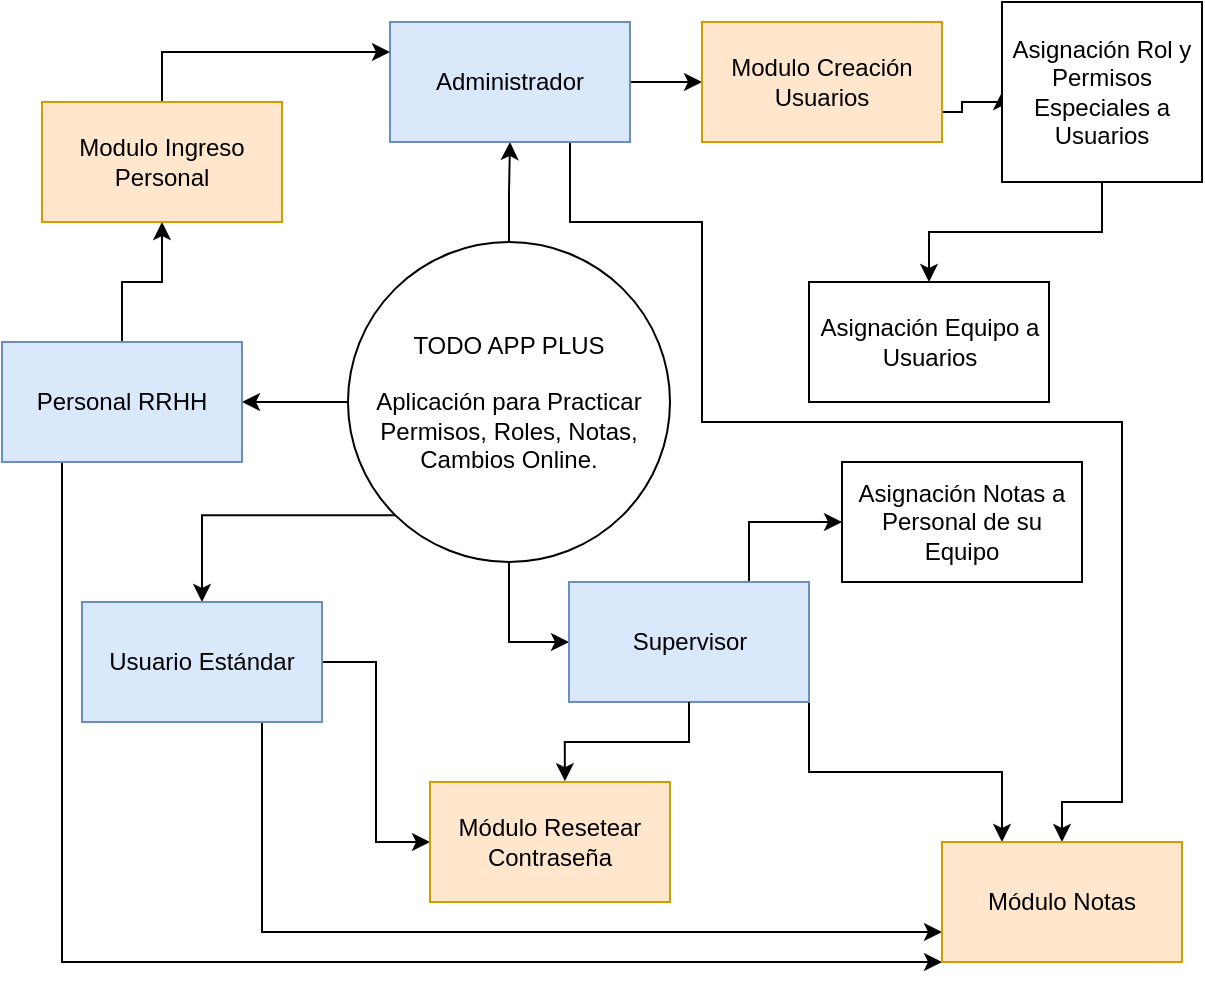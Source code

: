 <mxfile version="24.5.2" type="github" pages="3">
  <diagram id="s965LZBpbMZYc1rGL3O4" name="Idea General">
    <mxGraphModel dx="956" dy="535" grid="1" gridSize="10" guides="1" tooltips="1" connect="1" arrows="1" fold="1" page="1" pageScale="1" pageWidth="827" pageHeight="1169" math="0" shadow="0">
      <root>
        <mxCell id="0" />
        <mxCell id="1" parent="0" />
        <mxCell id="39D2p6SeBB2OhHmBmoVa-4" value="" style="edgeStyle=orthogonalEdgeStyle;rounded=0;orthogonalLoop=1;jettySize=auto;html=1;" edge="1" parent="1" source="39D2p6SeBB2OhHmBmoVa-1" target="39D2p6SeBB2OhHmBmoVa-3">
          <mxGeometry relative="1" as="geometry" />
        </mxCell>
        <mxCell id="39D2p6SeBB2OhHmBmoVa-6" value="" style="edgeStyle=orthogonalEdgeStyle;rounded=0;orthogonalLoop=1;jettySize=auto;html=1;" edge="1" parent="1" source="39D2p6SeBB2OhHmBmoVa-1" target="39D2p6SeBB2OhHmBmoVa-5">
          <mxGeometry relative="1" as="geometry" />
        </mxCell>
        <mxCell id="39D2p6SeBB2OhHmBmoVa-8" value="" style="edgeStyle=orthogonalEdgeStyle;rounded=0;orthogonalLoop=1;jettySize=auto;html=1;entryX=0;entryY=0.5;entryDx=0;entryDy=0;" edge="1" parent="1" source="39D2p6SeBB2OhHmBmoVa-1" target="39D2p6SeBB2OhHmBmoVa-7">
          <mxGeometry relative="1" as="geometry" />
        </mxCell>
        <mxCell id="39D2p6SeBB2OhHmBmoVa-10" value="" style="edgeStyle=orthogonalEdgeStyle;rounded=0;orthogonalLoop=1;jettySize=auto;html=1;exitX=0;exitY=1;exitDx=0;exitDy=0;" edge="1" parent="1" source="39D2p6SeBB2OhHmBmoVa-1" target="39D2p6SeBB2OhHmBmoVa-9">
          <mxGeometry relative="1" as="geometry" />
        </mxCell>
        <mxCell id="39D2p6SeBB2OhHmBmoVa-1" value="TODO APP PLUS&lt;div&gt;&lt;br&gt;&lt;div&gt;Aplicación para Practicar Permisos, Roles, Notas, Cambios Online.&lt;/div&gt;&lt;/div&gt;" style="ellipse;whiteSpace=wrap;html=1;" vertex="1" parent="1">
          <mxGeometry x="243" y="150" width="161" height="160" as="geometry" />
        </mxCell>
        <mxCell id="39D2p6SeBB2OhHmBmoVa-14" style="edgeStyle=orthogonalEdgeStyle;rounded=0;orthogonalLoop=1;jettySize=auto;html=1;exitX=0.5;exitY=0;exitDx=0;exitDy=0;entryX=0.5;entryY=1;entryDx=0;entryDy=0;" edge="1" parent="1" source="39D2p6SeBB2OhHmBmoVa-3" target="39D2p6SeBB2OhHmBmoVa-11">
          <mxGeometry relative="1" as="geometry" />
        </mxCell>
        <mxCell id="lc47qNNWt5qlsEdFQ2Nk-8" style="edgeStyle=orthogonalEdgeStyle;rounded=0;orthogonalLoop=1;jettySize=auto;html=1;exitX=0.25;exitY=1;exitDx=0;exitDy=0;entryX=0;entryY=1;entryDx=0;entryDy=0;" edge="1" parent="1" source="39D2p6SeBB2OhHmBmoVa-3" target="lc47qNNWt5qlsEdFQ2Nk-4">
          <mxGeometry relative="1" as="geometry">
            <Array as="points">
              <mxPoint x="100" y="510" />
            </Array>
          </mxGeometry>
        </mxCell>
        <mxCell id="39D2p6SeBB2OhHmBmoVa-3" value="Personal RRHH" style="whiteSpace=wrap;html=1;fillColor=#dae8fc;strokeColor=#6c8ebf;" vertex="1" parent="1">
          <mxGeometry x="70" y="200" width="120" height="60" as="geometry" />
        </mxCell>
        <mxCell id="39D2p6SeBB2OhHmBmoVa-16" style="edgeStyle=orthogonalEdgeStyle;rounded=0;orthogonalLoop=1;jettySize=auto;html=1;exitX=1;exitY=0.5;exitDx=0;exitDy=0;entryX=0;entryY=0.5;entryDx=0;entryDy=0;" edge="1" parent="1" source="39D2p6SeBB2OhHmBmoVa-5" target="39D2p6SeBB2OhHmBmoVa-12">
          <mxGeometry relative="1" as="geometry" />
        </mxCell>
        <mxCell id="lc47qNNWt5qlsEdFQ2Nk-5" style="edgeStyle=orthogonalEdgeStyle;rounded=0;orthogonalLoop=1;jettySize=auto;html=1;exitX=0.75;exitY=1;exitDx=0;exitDy=0;entryX=0.5;entryY=0;entryDx=0;entryDy=0;" edge="1" parent="1" source="39D2p6SeBB2OhHmBmoVa-5" target="lc47qNNWt5qlsEdFQ2Nk-4">
          <mxGeometry relative="1" as="geometry">
            <Array as="points">
              <mxPoint x="354" y="140" />
              <mxPoint x="420" y="140" />
              <mxPoint x="420" y="240" />
              <mxPoint x="630" y="240" />
              <mxPoint x="630" y="430" />
              <mxPoint x="600" y="430" />
            </Array>
          </mxGeometry>
        </mxCell>
        <mxCell id="39D2p6SeBB2OhHmBmoVa-5" value="Administrador" style="whiteSpace=wrap;html=1;fillColor=#dae8fc;strokeColor=#6c8ebf;" vertex="1" parent="1">
          <mxGeometry x="264" y="40" width="120" height="60" as="geometry" />
        </mxCell>
        <mxCell id="39D2p6SeBB2OhHmBmoVa-22" value="" style="edgeStyle=orthogonalEdgeStyle;rounded=0;orthogonalLoop=1;jettySize=auto;html=1;entryX=0;entryY=0.5;entryDx=0;entryDy=0;exitX=0.75;exitY=0;exitDx=0;exitDy=0;" edge="1" parent="1" source="39D2p6SeBB2OhHmBmoVa-7" target="39D2p6SeBB2OhHmBmoVa-21">
          <mxGeometry relative="1" as="geometry" />
        </mxCell>
        <mxCell id="lc47qNNWt5qlsEdFQ2Nk-6" style="edgeStyle=orthogonalEdgeStyle;rounded=0;orthogonalLoop=1;jettySize=auto;html=1;exitX=1;exitY=1;exitDx=0;exitDy=0;entryX=0.25;entryY=0;entryDx=0;entryDy=0;" edge="1" parent="1" source="39D2p6SeBB2OhHmBmoVa-7" target="lc47qNNWt5qlsEdFQ2Nk-4">
          <mxGeometry relative="1" as="geometry" />
        </mxCell>
        <mxCell id="39D2p6SeBB2OhHmBmoVa-7" value="Supervisor" style="whiteSpace=wrap;html=1;fillColor=#dae8fc;strokeColor=#6c8ebf;" vertex="1" parent="1">
          <mxGeometry x="353.5" y="320" width="120" height="60" as="geometry" />
        </mxCell>
        <mxCell id="39D2p6SeBB2OhHmBmoVa-24" style="edgeStyle=orthogonalEdgeStyle;rounded=0;orthogonalLoop=1;jettySize=auto;html=1;exitX=1;exitY=0.5;exitDx=0;exitDy=0;entryX=0;entryY=0.5;entryDx=0;entryDy=0;" edge="1" parent="1" source="39D2p6SeBB2OhHmBmoVa-9" target="39D2p6SeBB2OhHmBmoVa-18">
          <mxGeometry relative="1" as="geometry" />
        </mxCell>
        <mxCell id="lc47qNNWt5qlsEdFQ2Nk-7" style="edgeStyle=orthogonalEdgeStyle;rounded=0;orthogonalLoop=1;jettySize=auto;html=1;exitX=0.75;exitY=1;exitDx=0;exitDy=0;entryX=0;entryY=0.75;entryDx=0;entryDy=0;" edge="1" parent="1" source="39D2p6SeBB2OhHmBmoVa-9" target="lc47qNNWt5qlsEdFQ2Nk-4">
          <mxGeometry relative="1" as="geometry" />
        </mxCell>
        <mxCell id="39D2p6SeBB2OhHmBmoVa-9" value="Usuario Estándar" style="whiteSpace=wrap;html=1;fillColor=#dae8fc;strokeColor=#6c8ebf;" vertex="1" parent="1">
          <mxGeometry x="110" y="330" width="120" height="60" as="geometry" />
        </mxCell>
        <mxCell id="39D2p6SeBB2OhHmBmoVa-15" style="edgeStyle=orthogonalEdgeStyle;rounded=0;orthogonalLoop=1;jettySize=auto;html=1;exitX=0.5;exitY=0;exitDx=0;exitDy=0;entryX=0;entryY=0.25;entryDx=0;entryDy=0;" edge="1" parent="1" source="39D2p6SeBB2OhHmBmoVa-11" target="39D2p6SeBB2OhHmBmoVa-5">
          <mxGeometry relative="1" as="geometry" />
        </mxCell>
        <mxCell id="39D2p6SeBB2OhHmBmoVa-11" value="Modulo Ingreso Personal" style="rounded=0;whiteSpace=wrap;html=1;fillColor=#ffe6cc;strokeColor=#d79b00;" vertex="1" parent="1">
          <mxGeometry x="90" y="80" width="120" height="60" as="geometry" />
        </mxCell>
        <mxCell id="39D2p6SeBB2OhHmBmoVa-17" style="edgeStyle=orthogonalEdgeStyle;rounded=0;orthogonalLoop=1;jettySize=auto;html=1;exitX=1;exitY=0.75;exitDx=0;exitDy=0;entryX=0;entryY=0.5;entryDx=0;entryDy=0;" edge="1" parent="1" source="39D2p6SeBB2OhHmBmoVa-12" target="39D2p6SeBB2OhHmBmoVa-13">
          <mxGeometry relative="1" as="geometry">
            <Array as="points">
              <mxPoint x="550" y="85" />
              <mxPoint x="550" y="80" />
            </Array>
          </mxGeometry>
        </mxCell>
        <mxCell id="39D2p6SeBB2OhHmBmoVa-12" value="Modulo Creación Usuarios" style="rounded=0;whiteSpace=wrap;html=1;fillColor=#ffe6cc;strokeColor=#d79b00;" vertex="1" parent="1">
          <mxGeometry x="420" y="40" width="120" height="60" as="geometry" />
        </mxCell>
        <mxCell id="39D2p6SeBB2OhHmBmoVa-20" value="" style="edgeStyle=orthogonalEdgeStyle;rounded=0;orthogonalLoop=1;jettySize=auto;html=1;" edge="1" parent="1" source="39D2p6SeBB2OhHmBmoVa-13" target="39D2p6SeBB2OhHmBmoVa-19">
          <mxGeometry relative="1" as="geometry" />
        </mxCell>
        <mxCell id="39D2p6SeBB2OhHmBmoVa-13" value="Asignación Rol y Permisos Especiales a Usuarios" style="rounded=0;whiteSpace=wrap;html=1;" vertex="1" parent="1">
          <mxGeometry x="570" y="30" width="100" height="90" as="geometry" />
        </mxCell>
        <mxCell id="39D2p6SeBB2OhHmBmoVa-18" value="Módulo Resetear Contraseña" style="rounded=0;whiteSpace=wrap;html=1;fillColor=#ffe6cc;strokeColor=#d79b00;" vertex="1" parent="1">
          <mxGeometry x="284" y="420" width="120" height="60" as="geometry" />
        </mxCell>
        <mxCell id="39D2p6SeBB2OhHmBmoVa-19" value="Asignación Equipo a Usuarios" style="rounded=0;whiteSpace=wrap;html=1;" vertex="1" parent="1">
          <mxGeometry x="473.5" y="170" width="120" height="60" as="geometry" />
        </mxCell>
        <mxCell id="39D2p6SeBB2OhHmBmoVa-21" value="Asignación Notas a Personal de su Equipo" style="whiteSpace=wrap;html=1;" vertex="1" parent="1">
          <mxGeometry x="490" y="260" width="120" height="60" as="geometry" />
        </mxCell>
        <mxCell id="39D2p6SeBB2OhHmBmoVa-23" style="edgeStyle=orthogonalEdgeStyle;rounded=0;orthogonalLoop=1;jettySize=auto;html=1;exitX=0.5;exitY=1;exitDx=0;exitDy=0;entryX=0.562;entryY=-0.007;entryDx=0;entryDy=0;entryPerimeter=0;" edge="1" parent="1" source="39D2p6SeBB2OhHmBmoVa-7" target="39D2p6SeBB2OhHmBmoVa-18">
          <mxGeometry relative="1" as="geometry" />
        </mxCell>
        <mxCell id="lc47qNNWt5qlsEdFQ2Nk-4" value="Módulo Notas" style="rounded=0;whiteSpace=wrap;html=1;fillColor=#ffe6cc;strokeColor=#d79b00;" vertex="1" parent="1">
          <mxGeometry x="540" y="450" width="120" height="60" as="geometry" />
        </mxCell>
      </root>
    </mxGraphModel>
  </diagram>
  <diagram id="S6_nV-Bq8FW5qWXBEmcx" name="SubSistemas">
    <mxGraphModel dx="956" dy="535" grid="1" gridSize="10" guides="1" tooltips="1" connect="1" arrows="1" fold="1" page="1" pageScale="1" pageWidth="827" pageHeight="1169" math="0" shadow="0">
      <root>
        <mxCell id="0" />
        <mxCell id="1" parent="0" />
      </root>
    </mxGraphModel>
  </diagram>
  <diagram name="Accesos Usuarios" id="HK_hRzkJzCr3H_7PqZH8">
    <mxGraphModel dx="956" dy="535" grid="1" gridSize="10" guides="1" tooltips="1" connect="1" arrows="1" fold="1" page="1" pageScale="1" pageWidth="827" pageHeight="1169" math="0" shadow="0">
      <root>
        <mxCell id="0" />
        <mxCell id="1" parent="0" />
        <mxCell id="8RdS8d504PIiQYttvpsd-12" style="edgeStyle=orthogonalEdgeStyle;rounded=0;orthogonalLoop=1;jettySize=auto;html=1;exitX=0.5;exitY=0.5;exitDx=0;exitDy=0;exitPerimeter=0;entryX=0;entryY=0.5;entryDx=0;entryDy=0;fillColor=#b1ddf0;strokeColor=#10739e;" parent="1" source="8RdS8d504PIiQYttvpsd-1" target="8RdS8d504PIiQYttvpsd-8" edge="1">
          <mxGeometry relative="1" as="geometry">
            <Array as="points">
              <mxPoint x="315" y="150" />
              <mxPoint x="30" y="150" />
              <mxPoint x="30" y="253" />
            </Array>
          </mxGeometry>
        </mxCell>
        <mxCell id="8RdS8d504PIiQYttvpsd-13" style="edgeStyle=orthogonalEdgeStyle;rounded=0;orthogonalLoop=1;jettySize=auto;html=1;exitX=0.5;exitY=0.5;exitDx=0;exitDy=0;exitPerimeter=0;fillColor=#b1ddf0;strokeColor=#10739e;" parent="1" source="8RdS8d504PIiQYttvpsd-1" target="8RdS8d504PIiQYttvpsd-9" edge="1">
          <mxGeometry relative="1" as="geometry">
            <Array as="points">
              <mxPoint x="315" y="150" />
              <mxPoint x="30" y="150" />
              <mxPoint x="30" y="270" />
            </Array>
          </mxGeometry>
        </mxCell>
        <mxCell id="8RdS8d504PIiQYttvpsd-14" style="edgeStyle=orthogonalEdgeStyle;rounded=0;orthogonalLoop=1;jettySize=auto;html=1;exitX=0.5;exitY=0.5;exitDx=0;exitDy=0;exitPerimeter=0;entryX=0;entryY=0.5;entryDx=0;entryDy=0;fillColor=#b1ddf0;strokeColor=#10739e;" parent="1" source="8RdS8d504PIiQYttvpsd-1" target="8RdS8d504PIiQYttvpsd-10" edge="1">
          <mxGeometry relative="1" as="geometry">
            <Array as="points">
              <mxPoint x="315" y="150" />
              <mxPoint x="30" y="150" />
              <mxPoint x="30" y="373" />
            </Array>
          </mxGeometry>
        </mxCell>
        <mxCell id="8RdS8d504PIiQYttvpsd-15" style="edgeStyle=orthogonalEdgeStyle;rounded=0;orthogonalLoop=1;jettySize=auto;html=1;exitX=0.5;exitY=0.5;exitDx=0;exitDy=0;exitPerimeter=0;fillColor=#b1ddf0;strokeColor=#10739e;entryX=0;entryY=0.5;entryDx=0;entryDy=0;" parent="1" source="8RdS8d504PIiQYttvpsd-1" target="8RdS8d504PIiQYttvpsd-11" edge="1">
          <mxGeometry relative="1" as="geometry">
            <Array as="points">
              <mxPoint x="315" y="150" />
              <mxPoint x="30" y="150" />
              <mxPoint x="30" y="403" />
            </Array>
          </mxGeometry>
        </mxCell>
        <mxCell id="behr8fd_5uEWThHNxqmk-12" style="edgeStyle=orthogonalEdgeStyle;rounded=0;orthogonalLoop=1;jettySize=auto;html=1;exitX=1;exitY=0.333;exitDx=0;exitDy=0;exitPerimeter=0;entryX=0;entryY=0.5;entryDx=0;entryDy=0;fillColor=#1ba1e2;strokeColor=#006EAF;" parent="1" source="8RdS8d504PIiQYttvpsd-1" target="8RdS8d504PIiQYttvpsd-29" edge="1">
          <mxGeometry relative="1" as="geometry">
            <Array as="points">
              <mxPoint x="340" y="60" />
              <mxPoint x="340" y="253" />
            </Array>
          </mxGeometry>
        </mxCell>
        <mxCell id="behr8fd_5uEWThHNxqmk-13" style="edgeStyle=orthogonalEdgeStyle;rounded=0;orthogonalLoop=1;jettySize=auto;html=1;exitX=1;exitY=0.333;exitDx=0;exitDy=0;exitPerimeter=0;entryX=0;entryY=0.5;entryDx=0;entryDy=0;fillColor=#1ba1e2;strokeColor=#006EAF;" parent="1" source="8RdS8d504PIiQYttvpsd-1" target="8RdS8d504PIiQYttvpsd-30" edge="1">
          <mxGeometry relative="1" as="geometry">
            <Array as="points">
              <mxPoint x="340" y="60" />
              <mxPoint x="340" y="343" />
            </Array>
          </mxGeometry>
        </mxCell>
        <mxCell id="behr8fd_5uEWThHNxqmk-14" style="edgeStyle=orthogonalEdgeStyle;rounded=0;orthogonalLoop=1;jettySize=auto;html=1;exitX=1;exitY=0.333;exitDx=0;exitDy=0;exitPerimeter=0;entryX=0;entryY=0.5;entryDx=0;entryDy=0;fillColor=#1ba1e2;strokeColor=#006EAF;" parent="1" source="8RdS8d504PIiQYttvpsd-1" target="behr8fd_5uEWThHNxqmk-5" edge="1">
          <mxGeometry relative="1" as="geometry">
            <Array as="points">
              <mxPoint x="340" y="60" />
              <mxPoint x="340" y="463" />
            </Array>
          </mxGeometry>
        </mxCell>
        <mxCell id="behr8fd_5uEWThHNxqmk-17" style="edgeStyle=orthogonalEdgeStyle;rounded=0;orthogonalLoop=1;jettySize=auto;html=1;exitX=1;exitY=0.333;exitDx=0;exitDy=0;exitPerimeter=0;entryX=0;entryY=0.5;entryDx=0;entryDy=0;fillColor=#1ba1e2;strokeColor=#006EAF;" parent="1" source="8RdS8d504PIiQYttvpsd-1" target="behr8fd_5uEWThHNxqmk-8" edge="1">
          <mxGeometry relative="1" as="geometry">
            <Array as="points">
              <mxPoint x="340" y="60" />
              <mxPoint x="340" y="553" />
            </Array>
          </mxGeometry>
        </mxCell>
        <mxCell id="8RdS8d504PIiQYttvpsd-1" value="Admin" style="shape=umlActor;verticalLabelPosition=bottom;verticalAlign=top;html=1;outlineConnect=0;fillColor=#b1ddf0;strokeColor=#10739e;" parent="1" vertex="1">
          <mxGeometry x="300" y="40" width="30" height="60" as="geometry" />
        </mxCell>
        <mxCell id="8RdS8d504PIiQYttvpsd-20" style="edgeStyle=orthogonalEdgeStyle;rounded=0;orthogonalLoop=1;jettySize=auto;html=1;exitX=0.5;exitY=0.5;exitDx=0;exitDy=0;exitPerimeter=0;entryX=1;entryY=0.5;entryDx=0;entryDy=0;fillColor=#fad9d5;strokeColor=#ae4132;" parent="1" source="8RdS8d504PIiQYttvpsd-3" target="8RdS8d504PIiQYttvpsd-17" edge="1">
          <mxGeometry relative="1" as="geometry">
            <Array as="points">
              <mxPoint x="480" y="130" />
              <mxPoint x="320" y="130" />
              <mxPoint x="320" y="343" />
            </Array>
          </mxGeometry>
        </mxCell>
        <mxCell id="8RdS8d504PIiQYttvpsd-21" style="edgeStyle=orthogonalEdgeStyle;rounded=0;orthogonalLoop=1;jettySize=auto;html=1;exitX=0.5;exitY=0.5;exitDx=0;exitDy=0;exitPerimeter=0;fillColor=#fad9d5;strokeColor=#ae4132;entryX=0.501;entryY=0.931;entryDx=0;entryDy=0;entryPerimeter=0;" parent="1" source="8RdS8d504PIiQYttvpsd-3" target="8RdS8d504PIiQYttvpsd-19" edge="1">
          <mxGeometry relative="1" as="geometry">
            <Array as="points">
              <mxPoint x="480" y="130" />
              <mxPoint x="320" y="130" />
              <mxPoint x="320" y="490" />
              <mxPoint x="163" y="490" />
            </Array>
            <mxPoint x="160" y="480" as="targetPoint" />
          </mxGeometry>
        </mxCell>
        <mxCell id="behr8fd_5uEWThHNxqmk-19" style="edgeStyle=orthogonalEdgeStyle;rounded=0;orthogonalLoop=1;jettySize=auto;html=1;exitX=1;exitY=0.333;exitDx=0;exitDy=0;exitPerimeter=0;fillColor=#f8cecc;strokeColor=#b85450;entryX=1.005;entryY=0.767;entryDx=0;entryDy=0;entryPerimeter=0;" parent="1" target="8RdS8d504PIiQYttvpsd-30" edge="1">
          <mxGeometry relative="1" as="geometry">
            <mxPoint x="490" y="60" as="sourcePoint" />
            <mxPoint x="590" y="323" as="targetPoint" />
            <Array as="points">
              <mxPoint x="515" y="60" />
              <mxPoint x="515" y="150" />
              <mxPoint x="615" y="150" />
              <mxPoint x="615" y="350" />
            </Array>
          </mxGeometry>
        </mxCell>
        <mxCell id="behr8fd_5uEWThHNxqmk-23" style="edgeStyle=orthogonalEdgeStyle;rounded=0;orthogonalLoop=1;jettySize=auto;html=1;exitX=1;exitY=0.333;exitDx=0;exitDy=0;exitPerimeter=0;entryX=1;entryY=0.5;entryDx=0;entryDy=0;fillColor=#f8cecc;gradientColor=#ea6b66;strokeColor=#b85450;" parent="1" source="8RdS8d504PIiQYttvpsd-3" target="behr8fd_5uEWThHNxqmk-7" edge="1">
          <mxGeometry relative="1" as="geometry">
            <Array as="points">
              <mxPoint x="520" y="60" />
              <mxPoint x="520" y="150" />
              <mxPoint x="620" y="150" />
              <mxPoint x="620" y="523" />
            </Array>
          </mxGeometry>
        </mxCell>
        <mxCell id="behr8fd_5uEWThHNxqmk-24" style="edgeStyle=orthogonalEdgeStyle;rounded=0;orthogonalLoop=1;jettySize=auto;html=1;exitX=1;exitY=0.333;exitDx=0;exitDy=0;exitPerimeter=0;entryX=1;entryY=0.5;entryDx=0;entryDy=0;fillColor=#f8cecc;gradientColor=#ea6b66;strokeColor=#b85450;" parent="1" source="8RdS8d504PIiQYttvpsd-3" target="behr8fd_5uEWThHNxqmk-8" edge="1">
          <mxGeometry relative="1" as="geometry">
            <Array as="points">
              <mxPoint x="520" y="60" />
              <mxPoint x="520" y="150" />
              <mxPoint x="620" y="150" />
              <mxPoint x="620" y="553" />
            </Array>
          </mxGeometry>
        </mxCell>
        <mxCell id="8RdS8d504PIiQYttvpsd-3" value="Supervisor" style="shape=umlActor;verticalLabelPosition=bottom;verticalAlign=top;html=1;outlineConnect=0;fillColor=#fad9d5;strokeColor=#ae4132;" parent="1" vertex="1">
          <mxGeometry x="465" y="40" width="30" height="60" as="geometry" />
        </mxCell>
        <mxCell id="8RdS8d504PIiQYttvpsd-24" style="edgeStyle=orthogonalEdgeStyle;rounded=0;orthogonalLoop=1;jettySize=auto;html=1;exitX=0.5;exitY=0.5;exitDx=0;exitDy=0;exitPerimeter=0;fillColor=#d0cee2;strokeColor=#56517e;" parent="1" source="8RdS8d504PIiQYttvpsd-4" target="8RdS8d504PIiQYttvpsd-17" edge="1">
          <mxGeometry relative="1" as="geometry">
            <Array as="points">
              <mxPoint x="625" y="140" />
              <mxPoint x="330" y="140" />
              <mxPoint x="330" y="330" />
            </Array>
          </mxGeometry>
        </mxCell>
        <mxCell id="8RdS8d504PIiQYttvpsd-25" style="edgeStyle=orthogonalEdgeStyle;rounded=0;orthogonalLoop=1;jettySize=auto;html=1;exitX=0.5;exitY=0.5;exitDx=0;exitDy=0;exitPerimeter=0;entryX=1;entryY=0.5;entryDx=0;entryDy=0;fillColor=#d0cee2;strokeColor=#56517e;" parent="1" source="8RdS8d504PIiQYttvpsd-4" target="8RdS8d504PIiQYttvpsd-19" edge="1">
          <mxGeometry relative="1" as="geometry">
            <Array as="points">
              <mxPoint x="625" y="140" />
              <mxPoint x="330" y="140" />
              <mxPoint x="330" y="463" />
            </Array>
          </mxGeometry>
        </mxCell>
        <mxCell id="behr8fd_5uEWThHNxqmk-25" style="edgeStyle=orthogonalEdgeStyle;rounded=0;orthogonalLoop=1;jettySize=auto;html=1;exitX=0;exitY=0.333;exitDx=0;exitDy=0;exitPerimeter=0;entryX=1;entryY=0.5;entryDx=0;entryDy=0;fillColor=#d0cee2;strokeColor=#56517e;" parent="1" source="8RdS8d504PIiQYttvpsd-4" target="behr8fd_5uEWThHNxqmk-1" edge="1">
          <mxGeometry relative="1" as="geometry">
            <Array as="points">
              <mxPoint x="580" y="60" />
              <mxPoint x="580" y="170" />
              <mxPoint x="630" y="170" />
              <mxPoint x="630" y="313" />
            </Array>
          </mxGeometry>
        </mxCell>
        <mxCell id="behr8fd_5uEWThHNxqmk-26" style="edgeStyle=orthogonalEdgeStyle;rounded=0;orthogonalLoop=1;jettySize=auto;html=1;exitX=0;exitY=0.333;exitDx=0;exitDy=0;exitPerimeter=0;entryX=1;entryY=0.5;entryDx=0;entryDy=0;fillColor=#d0cee2;strokeColor=#56517e;" parent="1" source="8RdS8d504PIiQYttvpsd-4" target="behr8fd_5uEWThHNxqmk-3" edge="1">
          <mxGeometry relative="1" as="geometry">
            <Array as="points">
              <mxPoint x="580" y="60" />
              <mxPoint x="580" y="170" />
              <mxPoint x="630" y="170" />
              <mxPoint x="630" y="403" />
            </Array>
          </mxGeometry>
        </mxCell>
        <mxCell id="behr8fd_5uEWThHNxqmk-28" style="edgeStyle=orthogonalEdgeStyle;rounded=0;orthogonalLoop=1;jettySize=auto;html=1;exitX=0;exitY=0.333;exitDx=0;exitDy=0;exitPerimeter=0;entryX=1;entryY=0.5;entryDx=0;entryDy=0;fillColor=#d0cee2;strokeColor=#56517e;" parent="1" source="8RdS8d504PIiQYttvpsd-4" target="behr8fd_5uEWThHNxqmk-9" edge="1">
          <mxGeometry relative="1" as="geometry">
            <Array as="points">
              <mxPoint x="580" y="60" />
              <mxPoint x="580" y="170" />
              <mxPoint x="630" y="170" />
              <mxPoint x="630" y="613" />
            </Array>
          </mxGeometry>
        </mxCell>
        <mxCell id="8RdS8d504PIiQYttvpsd-4" value="Colaborador" style="shape=umlActor;verticalLabelPosition=bottom;verticalAlign=top;html=1;outlineConnect=0;fillColor=#d0cee2;strokeColor=#56517e;" parent="1" vertex="1">
          <mxGeometry x="610" y="40" width="30" height="60" as="geometry" />
        </mxCell>
        <mxCell id="8RdS8d504PIiQYttvpsd-5" value="Usuarios" style="swimlane;" parent="1" vertex="1">
          <mxGeometry x="40" y="180" width="260" height="330" as="geometry" />
        </mxCell>
        <mxCell id="8RdS8d504PIiQYttvpsd-8" value="Crear Usuarios" style="text;strokeColor=#d6b656;fillColor=#fff2cc;align=left;verticalAlign=top;spacingLeft=4;spacingRight=4;overflow=hidden;rotatable=0;points=[[0,0.5],[1,0.5]];portConstraint=eastwest;whiteSpace=wrap;html=1;" parent="8RdS8d504PIiQYttvpsd-5" vertex="1">
          <mxGeometry x="10" y="60" width="205" height="26" as="geometry" />
        </mxCell>
        <mxCell id="8RdS8d504PIiQYttvpsd-9" value="Modificar Datos Usuario" style="text;align=left;verticalAlign=top;spacingLeft=4;spacingRight=4;overflow=hidden;rotatable=0;points=[[0,0.5],[1,0.5]];portConstraint=eastwest;whiteSpace=wrap;html=1;fillColor=#fff2cc;strokeColor=#d6b656;" parent="8RdS8d504PIiQYttvpsd-5" vertex="1">
          <mxGeometry x="10" y="90" width="205" height="26" as="geometry" />
        </mxCell>
        <mxCell id="8RdS8d504PIiQYttvpsd-10" value="Eliminar Usuarios" style="text;strokeColor=#d79b00;fillColor=#ffe6cc;align=left;verticalAlign=top;spacingLeft=4;spacingRight=4;overflow=hidden;rotatable=0;points=[[0,0.5],[1,0.5]];portConstraint=eastwest;whiteSpace=wrap;html=1;" parent="8RdS8d504PIiQYttvpsd-5" vertex="1">
          <mxGeometry x="10" y="180" width="205" height="26" as="geometry" />
        </mxCell>
        <mxCell id="8RdS8d504PIiQYttvpsd-11" value="Listar Usuarios" style="text;strokeColor=#d79b00;fillColor=#ffe6cc;align=left;verticalAlign=top;spacingLeft=4;spacingRight=4;overflow=hidden;rotatable=0;points=[[0,0.5],[1,0.5]];portConstraint=eastwest;whiteSpace=wrap;html=1;" parent="8RdS8d504PIiQYttvpsd-5" vertex="1">
          <mxGeometry x="10" y="210" width="205" height="26" as="geometry" />
        </mxCell>
        <mxCell id="8RdS8d504PIiQYttvpsd-16" value="Todos los Usuarios" style="text;strokeColor=#666666;fillColor=#f5f5f5;align=left;verticalAlign=top;spacingLeft=4;spacingRight=4;overflow=hidden;rotatable=0;points=[[0,0.5],[1,0.5]];portConstraint=eastwest;whiteSpace=wrap;html=1;fontColor=#333333;" parent="8RdS8d504PIiQYttvpsd-5" vertex="1">
          <mxGeometry x="20" y="120" width="205" height="26" as="geometry" />
        </mxCell>
        <mxCell id="8RdS8d504PIiQYttvpsd-17" value="Usuario propio" style="text;strokeColor=#666666;fillColor=#f5f5f5;align=left;verticalAlign=top;spacingLeft=4;spacingRight=4;overflow=hidden;rotatable=0;points=[[0,0.5],[1,0.5]];portConstraint=eastwest;whiteSpace=wrap;html=1;fontColor=#333333;" parent="8RdS8d504PIiQYttvpsd-5" vertex="1">
          <mxGeometry x="20" y="150" width="205" height="26" as="geometry" />
        </mxCell>
        <mxCell id="8RdS8d504PIiQYttvpsd-18" value="Todos los Usuarios" style="text;strokeColor=#666666;fillColor=#f5f5f5;align=left;verticalAlign=top;spacingLeft=4;spacingRight=4;overflow=hidden;rotatable=0;points=[[0,0.5],[1,0.5]];portConstraint=eastwest;whiteSpace=wrap;html=1;fontColor=#333333;" parent="8RdS8d504PIiQYttvpsd-5" vertex="1">
          <mxGeometry x="20" y="240" width="205" height="26" as="geometry" />
        </mxCell>
        <mxCell id="8RdS8d504PIiQYttvpsd-19" value="Usuario propio" style="text;strokeColor=#666666;fillColor=#f5f5f5;align=left;verticalAlign=top;spacingLeft=4;spacingRight=4;overflow=hidden;rotatable=0;points=[[0,0.5],[1,0.5]];portConstraint=eastwest;whiteSpace=wrap;html=1;fontColor=#333333;" parent="8RdS8d504PIiQYttvpsd-5" vertex="1">
          <mxGeometry x="20" y="270" width="205" height="26" as="geometry" />
        </mxCell>
        <mxCell id="8RdS8d504PIiQYttvpsd-6" value="Notas" style="swimlane;" parent="1" vertex="1">
          <mxGeometry x="350" y="180" width="260" height="480" as="geometry">
            <mxRectangle x="350" y="160" width="70" height="30" as="alternateBounds" />
          </mxGeometry>
        </mxCell>
        <mxCell id="8RdS8d504PIiQYttvpsd-29" value="Crear Notas" style="text;strokeColor=#d6b656;fillColor=#fff2cc;align=left;verticalAlign=top;spacingLeft=4;spacingRight=4;overflow=hidden;rotatable=0;points=[[0,0.5],[1,0.5]];portConstraint=eastwest;whiteSpace=wrap;html=1;" parent="8RdS8d504PIiQYttvpsd-6" vertex="1">
          <mxGeometry x="20" y="60" width="205" height="26" as="geometry" />
        </mxCell>
        <mxCell id="8RdS8d504PIiQYttvpsd-30" value="Modificar Notas" style="text;strokeColor=#d6b656;fillColor=#fff2cc;align=left;verticalAlign=top;spacingLeft=4;spacingRight=4;overflow=hidden;rotatable=0;points=[[0,0.5],[1,0.5]];portConstraint=eastwest;whiteSpace=wrap;html=1;" parent="8RdS8d504PIiQYttvpsd-6" vertex="1">
          <mxGeometry x="20" y="150" width="205" height="26" as="geometry" />
        </mxCell>
        <mxCell id="8RdS8d504PIiQYttvpsd-31" value="Para otros Usuarios" style="text;strokeColor=#666666;fillColor=#f5f5f5;align=left;verticalAlign=top;spacingLeft=4;spacingRight=4;overflow=hidden;rotatable=0;points=[[0,0.5],[1,0.5]];portConstraint=eastwest;whiteSpace=wrap;html=1;fontColor=#333333;" parent="8RdS8d504PIiQYttvpsd-6" vertex="1">
          <mxGeometry x="32.5" y="90" width="205" height="26" as="geometry" />
        </mxCell>
        <mxCell id="behr8fd_5uEWThHNxqmk-1" value="Para Usuario propio" style="text;strokeColor=#666666;fillColor=#f5f5f5;align=left;verticalAlign=top;spacingLeft=4;spacingRight=4;overflow=hidden;rotatable=0;points=[[0,0.5],[1,0.5]];portConstraint=eastwest;whiteSpace=wrap;html=1;fontColor=#333333;" parent="8RdS8d504PIiQYttvpsd-6" vertex="1">
          <mxGeometry x="32.5" y="120" width="205" height="26" as="geometry" />
        </mxCell>
        <mxCell id="behr8fd_5uEWThHNxqmk-2" value="Otros Usuarios" style="text;strokeColor=#666666;fillColor=#f5f5f5;align=left;verticalAlign=top;spacingLeft=4;spacingRight=4;overflow=hidden;rotatable=0;points=[[0,0.5],[1,0.5]];portConstraint=eastwest;whiteSpace=wrap;html=1;fontColor=#333333;" parent="8RdS8d504PIiQYttvpsd-6" vertex="1">
          <mxGeometry x="32.5" y="180" width="205" height="26" as="geometry" />
        </mxCell>
        <mxCell id="behr8fd_5uEWThHNxqmk-3" value="Usuario propio" style="text;strokeColor=#666666;fillColor=#f5f5f5;align=left;verticalAlign=top;spacingLeft=4;spacingRight=4;overflow=hidden;rotatable=0;points=[[0,0.5],[1,0.5]];portConstraint=eastwest;whiteSpace=wrap;html=1;fontColor=#333333;" parent="8RdS8d504PIiQYttvpsd-6" vertex="1">
          <mxGeometry x="32.5" y="210" width="205" height="26" as="geometry" />
        </mxCell>
        <mxCell id="behr8fd_5uEWThHNxqmk-5" value="Eliminar Notas" style="text;strokeColor=#d6b656;fillColor=#fff2cc;align=left;verticalAlign=top;spacingLeft=4;spacingRight=4;overflow=hidden;rotatable=0;points=[[0,0.5],[1,0.5]];portConstraint=eastwest;whiteSpace=wrap;html=1;" parent="8RdS8d504PIiQYttvpsd-6" vertex="1">
          <mxGeometry x="21.25" y="270" width="205" height="26" as="geometry" />
        </mxCell>
        <mxCell id="behr8fd_5uEWThHNxqmk-6" value="Otros Usuarios" style="text;strokeColor=#666666;fillColor=#f5f5f5;align=left;verticalAlign=top;spacingLeft=4;spacingRight=4;overflow=hidden;rotatable=0;points=[[0,0.5],[1,0.5]];portConstraint=eastwest;whiteSpace=wrap;html=1;fontColor=#333333;" parent="8RdS8d504PIiQYttvpsd-6" vertex="1">
          <mxGeometry x="33.75" y="300" width="205" height="26" as="geometry" />
        </mxCell>
        <mxCell id="behr8fd_5uEWThHNxqmk-7" value="Usuario propio" style="text;strokeColor=#666666;fillColor=#f5f5f5;align=left;verticalAlign=top;spacingLeft=4;spacingRight=4;overflow=hidden;rotatable=0;points=[[0,0.5],[1,0.5]];portConstraint=eastwest;whiteSpace=wrap;html=1;fontColor=#333333;" parent="8RdS8d504PIiQYttvpsd-6" vertex="1">
          <mxGeometry x="33.75" y="330" width="205" height="26" as="geometry" />
        </mxCell>
        <mxCell id="behr8fd_5uEWThHNxqmk-8" value="Listar Notas" style="text;strokeColor=#d6b656;fillColor=#fff2cc;align=left;verticalAlign=top;spacingLeft=4;spacingRight=4;overflow=hidden;rotatable=0;points=[[0,0.5],[1,0.5]];portConstraint=eastwest;whiteSpace=wrap;html=1;" parent="8RdS8d504PIiQYttvpsd-6" vertex="1">
          <mxGeometry x="21.25" y="360" width="205" height="26" as="geometry" />
        </mxCell>
        <mxCell id="behr8fd_5uEWThHNxqmk-9" value="Usuario propio" style="text;strokeColor=#666666;fillColor=#f5f5f5;align=left;verticalAlign=top;spacingLeft=4;spacingRight=4;overflow=hidden;rotatable=0;points=[[0,0.5],[1,0.5]];portConstraint=eastwest;whiteSpace=wrap;html=1;fontColor=#333333;" parent="8RdS8d504PIiQYttvpsd-6" vertex="1">
          <mxGeometry x="33.75" y="420" width="205" height="26" as="geometry" />
        </mxCell>
        <mxCell id="behr8fd_5uEWThHNxqmk-10" value="Otros Usuarios" style="text;strokeColor=#666666;fillColor=#f5f5f5;align=left;verticalAlign=top;spacingLeft=4;spacingRight=4;overflow=hidden;rotatable=0;points=[[0,0.5],[1,0.5]];portConstraint=eastwest;whiteSpace=wrap;html=1;fontColor=#333333;" parent="8RdS8d504PIiQYttvpsd-6" vertex="1">
          <mxGeometry x="33.75" y="390" width="205" height="26" as="geometry" />
        </mxCell>
        <mxCell id="behr8fd_5uEWThHNxqmk-11" value="Asignar Nota" style="text;strokeColor=#9673a6;fillColor=#e1d5e7;align=left;verticalAlign=top;spacingLeft=4;spacingRight=4;overflow=hidden;rotatable=0;points=[[0,0.5],[1,0.5]];portConstraint=eastwest;whiteSpace=wrap;html=1;" parent="8RdS8d504PIiQYttvpsd-6" vertex="1">
          <mxGeometry x="46.25" y="240" width="180" height="26" as="geometry" />
        </mxCell>
        <mxCell id="8RdS8d504PIiQYttvpsd-7" value="DashBoard" style="swimlane;" parent="1" vertex="1">
          <mxGeometry x="640" y="180" width="200" height="400" as="geometry" />
        </mxCell>
        <mxCell id="behr8fd_5uEWThHNxqmk-29" value="Para Usuario Propio" style="verticalLabelPosition=bottom;aspect=fixed;html=1;shape=mxgraph.salesforce.analytics;" parent="8RdS8d504PIiQYttvpsd-7" vertex="1">
          <mxGeometry x="100" y="50.0" width="60" height="58.8" as="geometry" />
        </mxCell>
        <mxCell id="behr8fd_5uEWThHNxqmk-30" value="Para Equipo" style="verticalLabelPosition=bottom;aspect=fixed;html=1;shape=mxgraph.salesforce.analytics;" parent="8RdS8d504PIiQYttvpsd-7" vertex="1">
          <mxGeometry x="30" y="160.0" width="60" height="58.8" as="geometry" />
        </mxCell>
        <mxCell id="behr8fd_5uEWThHNxqmk-32" value="Generales" style="verticalLabelPosition=bottom;aspect=fixed;html=1;shape=mxgraph.salesforce.analytics;" parent="8RdS8d504PIiQYttvpsd-7" vertex="1">
          <mxGeometry x="100" y="270" width="60" height="58.8" as="geometry" />
        </mxCell>
        <mxCell id="behr8fd_5uEWThHNxqmk-18" style="edgeStyle=orthogonalEdgeStyle;rounded=0;orthogonalLoop=1;jettySize=auto;html=1;exitX=1;exitY=0.333;exitDx=0;exitDy=0;exitPerimeter=0;fillColor=#f8cecc;strokeColor=#b85450;entryX=1;entryY=0.5;entryDx=0;entryDy=0;" parent="1" target="8RdS8d504PIiQYttvpsd-29" edge="1">
          <mxGeometry relative="1" as="geometry">
            <mxPoint x="500" y="60" as="sourcePoint" />
            <mxPoint x="580" y="253" as="targetPoint" />
            <Array as="points">
              <mxPoint x="520" y="60" />
              <mxPoint x="520" y="150" />
              <mxPoint x="615" y="150" />
              <mxPoint x="615" y="253" />
            </Array>
          </mxGeometry>
        </mxCell>
        <mxCell id="behr8fd_5uEWThHNxqmk-27" style="edgeStyle=orthogonalEdgeStyle;rounded=0;orthogonalLoop=1;jettySize=auto;html=1;exitX=0;exitY=0.333;exitDx=0;exitDy=0;exitPerimeter=0;entryX=0.993;entryY=0.676;entryDx=0;entryDy=0;entryPerimeter=0;endArrow=cross;endFill=0;fillColor=#d0cee2;strokeColor=#56517e;" parent="1" source="8RdS8d504PIiQYttvpsd-4" target="behr8fd_5uEWThHNxqmk-11" edge="1">
          <mxGeometry relative="1" as="geometry">
            <Array as="points">
              <mxPoint x="580" y="60" />
              <mxPoint x="580" y="170" />
              <mxPoint x="630" y="170" />
              <mxPoint x="630" y="438" />
            </Array>
          </mxGeometry>
        </mxCell>
        <mxCell id="behr8fd_5uEWThHNxqmk-34" style="edgeStyle=orthogonalEdgeStyle;rounded=0;orthogonalLoop=1;jettySize=auto;html=1;exitX=1;exitY=0.333;exitDx=0;exitDy=0;exitPerimeter=0;entryX=-0.004;entryY=0.573;entryDx=0;entryDy=0;entryPerimeter=0;fillColor=#d0cee2;strokeColor=#56517e;" parent="1" source="8RdS8d504PIiQYttvpsd-4" target="behr8fd_5uEWThHNxqmk-29" edge="1">
          <mxGeometry relative="1" as="geometry" />
        </mxCell>
        <mxCell id="behr8fd_5uEWThHNxqmk-36" style="edgeStyle=orthogonalEdgeStyle;rounded=0;orthogonalLoop=1;jettySize=auto;html=1;exitX=1;exitY=0.333;exitDx=0;exitDy=0;exitPerimeter=0;entryX=-0.018;entryY=0.984;entryDx=0;entryDy=0;entryPerimeter=0;fillColor=#f8cecc;gradientColor=#ea6b66;strokeColor=#b85450;" parent="1" source="8RdS8d504PIiQYttvpsd-3" target="behr8fd_5uEWThHNxqmk-29" edge="1">
          <mxGeometry relative="1" as="geometry">
            <Array as="points">
              <mxPoint x="520" y="60" />
              <mxPoint x="520" y="150" />
              <mxPoint x="700" y="150" />
              <mxPoint x="700" y="288" />
            </Array>
          </mxGeometry>
        </mxCell>
        <mxCell id="behr8fd_5uEWThHNxqmk-37" style="edgeStyle=orthogonalEdgeStyle;rounded=0;orthogonalLoop=1;jettySize=auto;html=1;exitX=1;exitY=0.333;exitDx=0;exitDy=0;exitPerimeter=0;entryX=0.497;entryY=0.006;entryDx=0;entryDy=0;entryPerimeter=0;fillColor=#f8cecc;gradientColor=#ea6b66;strokeColor=#b85450;" parent="1" source="8RdS8d504PIiQYttvpsd-3" target="behr8fd_5uEWThHNxqmk-30" edge="1">
          <mxGeometry relative="1" as="geometry">
            <Array as="points">
              <mxPoint x="520" y="60" />
              <mxPoint x="520" y="150" />
              <mxPoint x="700" y="150" />
            </Array>
          </mxGeometry>
        </mxCell>
        <mxCell id="behr8fd_5uEWThHNxqmk-38" style="edgeStyle=orthogonalEdgeStyle;rounded=0;orthogonalLoop=1;jettySize=auto;html=1;exitX=1;exitY=0.333;exitDx=0;exitDy=0;exitPerimeter=0;entryX=1.003;entryY=0.467;entryDx=0;entryDy=0;entryPerimeter=0;fillColor=#b1ddf0;strokeColor=#10739e;" parent="1" source="8RdS8d504PIiQYttvpsd-1" target="behr8fd_5uEWThHNxqmk-29" edge="1">
          <mxGeometry relative="1" as="geometry">
            <Array as="points">
              <mxPoint x="340" y="60" />
              <mxPoint x="340" y="160" />
              <mxPoint x="860" y="160" />
              <mxPoint x="860" y="257" />
              <mxPoint x="800" y="257" />
            </Array>
          </mxGeometry>
        </mxCell>
        <mxCell id="behr8fd_5uEWThHNxqmk-40" style="edgeStyle=orthogonalEdgeStyle;rounded=0;orthogonalLoop=1;jettySize=auto;html=1;exitX=1;exitY=0.333;exitDx=0;exitDy=0;exitPerimeter=0;entryX=0.995;entryY=0.483;entryDx=0;entryDy=0;entryPerimeter=0;fillColor=#b1ddf0;strokeColor=#10739e;" parent="1" source="8RdS8d504PIiQYttvpsd-1" target="behr8fd_5uEWThHNxqmk-32" edge="1">
          <mxGeometry relative="1" as="geometry">
            <Array as="points">
              <mxPoint x="340" y="60" />
              <mxPoint x="340" y="160" />
              <mxPoint x="860" y="160" />
              <mxPoint x="860" y="478" />
              <mxPoint x="800" y="478" />
            </Array>
          </mxGeometry>
        </mxCell>
        <mxCell id="behr8fd_5uEWThHNxqmk-45" value="Leyenda" style="swimlane;whiteSpace=wrap;html=1;fillColor=#ffff88;strokeColor=#36393d;gradientColor=none;swimlaneFillColor=none;" parent="1" vertex="1">
          <mxGeometry x="60" y="530" width="230" height="200" as="geometry">
            <mxRectangle x="110" y="530" width="90" height="30" as="alternateBounds" />
          </mxGeometry>
        </mxCell>
        <mxCell id="behr8fd_5uEWThHNxqmk-41" value="Funciones" style="text;strokeColor=#d6b656;fillColor=#fff2cc;align=left;verticalAlign=top;spacingLeft=4;spacingRight=4;overflow=hidden;rotatable=0;points=[[0,0.5],[1,0.5]];portConstraint=eastwest;whiteSpace=wrap;html=1;" parent="behr8fd_5uEWThHNxqmk-45" vertex="1">
          <mxGeometry x="10" y="30" width="70" height="26" as="geometry" />
        </mxCell>
        <mxCell id="behr8fd_5uEWThHNxqmk-42" value="Permisos Generales" style="text;strokeColor=#666666;fillColor=#f5f5f5;align=left;verticalAlign=top;spacingLeft=4;spacingRight=4;overflow=hidden;rotatable=0;points=[[0,0.5],[1,0.5]];portConstraint=eastwest;whiteSpace=wrap;html=1;fontColor=#333333;" parent="behr8fd_5uEWThHNxqmk-45" vertex="1">
          <mxGeometry x="10" y="64" width="120" height="26" as="geometry" />
        </mxCell>
        <mxCell id="behr8fd_5uEWThHNxqmk-43" value="Permisos Especiales" style="text;strokeColor=#9673a6;fillColor=#e1d5e7;align=left;verticalAlign=top;spacingLeft=4;spacingRight=4;overflow=hidden;rotatable=0;points=[[0,0.5],[1,0.5]];portConstraint=eastwest;whiteSpace=wrap;html=1;" parent="behr8fd_5uEWThHNxqmk-45" vertex="1">
          <mxGeometry x="10" y="100" width="130" height="26" as="geometry" />
        </mxCell>
        <mxCell id="behr8fd_5uEWThHNxqmk-46" value="Usuarios" style="shape=umlActor;verticalLabelPosition=bottom;verticalAlign=top;html=1;outlineConnect=0;" parent="behr8fd_5uEWThHNxqmk-45" vertex="1">
          <mxGeometry x="170" y="30" width="30" height="60" as="geometry" />
        </mxCell>
        <mxCell id="behr8fd_5uEWThHNxqmk-47" value="" style="endArrow=classic;html=1;rounded=0;" parent="behr8fd_5uEWThHNxqmk-45" edge="1">
          <mxGeometry width="50" height="50" relative="1" as="geometry">
            <mxPoint x="105" y="166" as="sourcePoint" />
            <mxPoint x="125" y="146" as="targetPoint" />
          </mxGeometry>
        </mxCell>
        <mxCell id="behr8fd_5uEWThHNxqmk-48" value="Acceso a" style="edgeLabel;html=1;align=center;verticalAlign=middle;resizable=0;points=[];" parent="behr8fd_5uEWThHNxqmk-47" vertex="1" connectable="0">
          <mxGeometry x="-0.202" y="1" relative="1" as="geometry">
            <mxPoint y="19" as="offset" />
          </mxGeometry>
        </mxCell>
        <mxCell id="behr8fd_5uEWThHNxqmk-51" value="" style="endArrow=cross;html=1;rounded=0;endFill=0;" parent="behr8fd_5uEWThHNxqmk-45" edge="1">
          <mxGeometry width="50" height="50" relative="1" as="geometry">
            <mxPoint x="35" y="166" as="sourcePoint" />
            <mxPoint x="55" y="146" as="targetPoint" />
          </mxGeometry>
        </mxCell>
        <mxCell id="behr8fd_5uEWThHNxqmk-52" value="No acceso a" style="edgeLabel;html=1;align=center;verticalAlign=middle;resizable=0;points=[];" parent="behr8fd_5uEWThHNxqmk-51" vertex="1" connectable="0">
          <mxGeometry x="-0.202" y="1" relative="1" as="geometry">
            <mxPoint y="19" as="offset" />
          </mxGeometry>
        </mxCell>
        <mxCell id="behr8fd_5uEWThHNxqmk-55" value="Gráficos" style="verticalLabelPosition=bottom;aspect=fixed;html=1;shape=mxgraph.salesforce.analytics;" parent="behr8fd_5uEWThHNxqmk-45" vertex="1">
          <mxGeometry x="164.59" y="126" width="40.82" height="40" as="geometry" />
        </mxCell>
      </root>
    </mxGraphModel>
  </diagram>
</mxfile>
